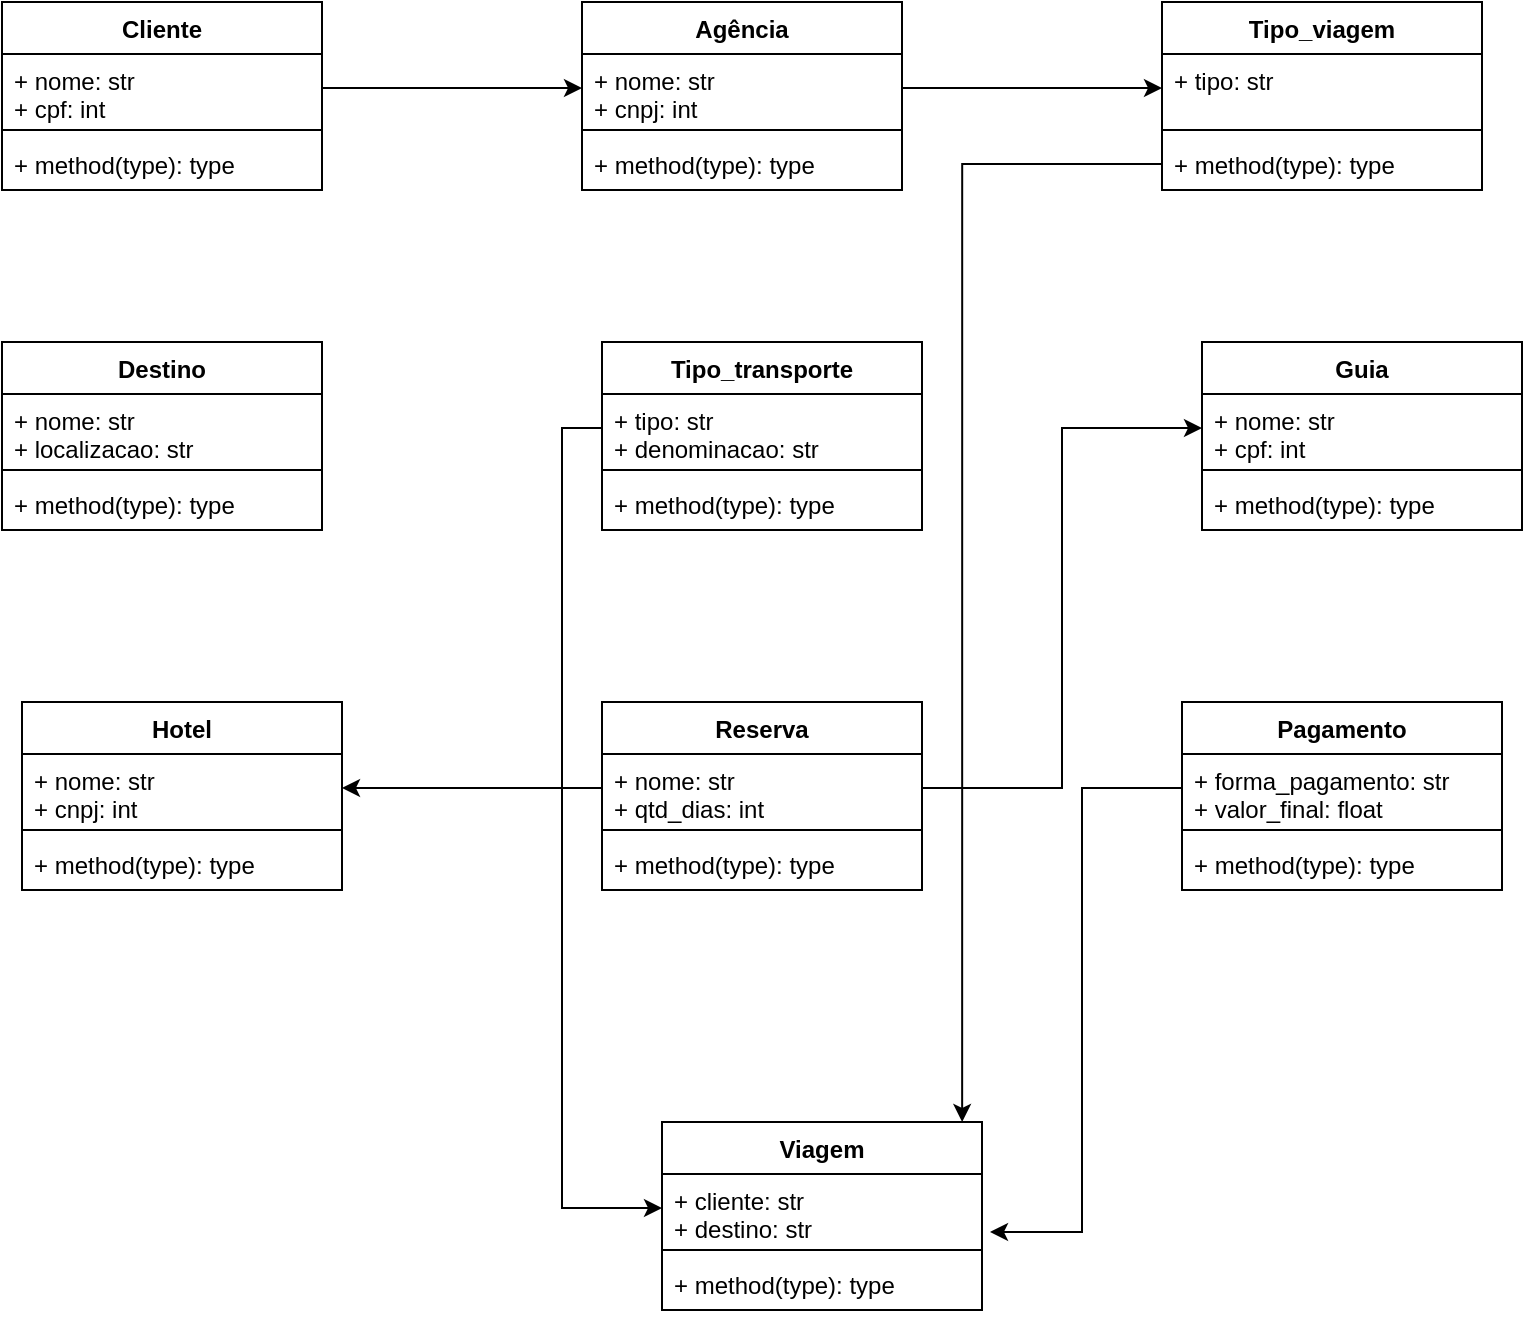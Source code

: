 <mxfile version="12.3.3" type="github" pages="1"><diagram id="gFwAD4ZeugRof1Ww6_kV" name="Page-1"><mxGraphModel dx="1422" dy="718" grid="1" gridSize="10" guides="1" tooltips="1" connect="1" arrows="1" fold="1" page="1" pageScale="1" pageWidth="827" pageHeight="1169" math="0" shadow="0"><root><mxCell id="0"/><mxCell id="1" parent="0"/><mxCell id="jPNRGaK3w7g55N7c6DI9-1" value="Cliente" style="swimlane;fontStyle=1;align=center;verticalAlign=top;childLayout=stackLayout;horizontal=1;startSize=26;horizontalStack=0;resizeParent=1;resizeParentMax=0;resizeLast=0;collapsible=1;marginBottom=0;" vertex="1" parent="1"><mxGeometry x="20" y="20" width="160" height="94" as="geometry"/></mxCell><mxCell id="jPNRGaK3w7g55N7c6DI9-2" value="+ nome: str&#10;+ cpf: int" style="text;strokeColor=none;fillColor=none;align=left;verticalAlign=top;spacingLeft=4;spacingRight=4;overflow=hidden;rotatable=0;points=[[0,0.5],[1,0.5]];portConstraint=eastwest;" vertex="1" parent="jPNRGaK3w7g55N7c6DI9-1"><mxGeometry y="26" width="160" height="34" as="geometry"/></mxCell><mxCell id="jPNRGaK3w7g55N7c6DI9-3" value="" style="line;strokeWidth=1;fillColor=none;align=left;verticalAlign=middle;spacingTop=-1;spacingLeft=3;spacingRight=3;rotatable=0;labelPosition=right;points=[];portConstraint=eastwest;" vertex="1" parent="jPNRGaK3w7g55N7c6DI9-1"><mxGeometry y="60" width="160" height="8" as="geometry"/></mxCell><mxCell id="jPNRGaK3w7g55N7c6DI9-4" value="+ method(type): type" style="text;strokeColor=none;fillColor=none;align=left;verticalAlign=top;spacingLeft=4;spacingRight=4;overflow=hidden;rotatable=0;points=[[0,0.5],[1,0.5]];portConstraint=eastwest;" vertex="1" parent="jPNRGaK3w7g55N7c6DI9-1"><mxGeometry y="68" width="160" height="26" as="geometry"/></mxCell><mxCell id="jPNRGaK3w7g55N7c6DI9-5" value="Agência" style="swimlane;fontStyle=1;align=center;verticalAlign=top;childLayout=stackLayout;horizontal=1;startSize=26;horizontalStack=0;resizeParent=1;resizeParentMax=0;resizeLast=0;collapsible=1;marginBottom=0;" vertex="1" parent="1"><mxGeometry x="310" y="20" width="160" height="94" as="geometry"/></mxCell><mxCell id="jPNRGaK3w7g55N7c6DI9-6" value="+ nome: str&#10;+ cnpj: int" style="text;strokeColor=none;fillColor=none;align=left;verticalAlign=top;spacingLeft=4;spacingRight=4;overflow=hidden;rotatable=0;points=[[0,0.5],[1,0.5]];portConstraint=eastwest;" vertex="1" parent="jPNRGaK3w7g55N7c6DI9-5"><mxGeometry y="26" width="160" height="34" as="geometry"/></mxCell><mxCell id="jPNRGaK3w7g55N7c6DI9-7" value="" style="line;strokeWidth=1;fillColor=none;align=left;verticalAlign=middle;spacingTop=-1;spacingLeft=3;spacingRight=3;rotatable=0;labelPosition=right;points=[];portConstraint=eastwest;" vertex="1" parent="jPNRGaK3w7g55N7c6DI9-5"><mxGeometry y="60" width="160" height="8" as="geometry"/></mxCell><mxCell id="jPNRGaK3w7g55N7c6DI9-8" value="+ method(type): type" style="text;strokeColor=none;fillColor=none;align=left;verticalAlign=top;spacingLeft=4;spacingRight=4;overflow=hidden;rotatable=0;points=[[0,0.5],[1,0.5]];portConstraint=eastwest;" vertex="1" parent="jPNRGaK3w7g55N7c6DI9-5"><mxGeometry y="68" width="160" height="26" as="geometry"/></mxCell><mxCell id="jPNRGaK3w7g55N7c6DI9-9" value="Destino" style="swimlane;fontStyle=1;align=center;verticalAlign=top;childLayout=stackLayout;horizontal=1;startSize=26;horizontalStack=0;resizeParent=1;resizeParentMax=0;resizeLast=0;collapsible=1;marginBottom=0;" vertex="1" parent="1"><mxGeometry x="20" y="190" width="160" height="94" as="geometry"/></mxCell><mxCell id="jPNRGaK3w7g55N7c6DI9-10" value="+ nome: str&#10;+ localizacao: str" style="text;strokeColor=none;fillColor=none;align=left;verticalAlign=top;spacingLeft=4;spacingRight=4;overflow=hidden;rotatable=0;points=[[0,0.5],[1,0.5]];portConstraint=eastwest;" vertex="1" parent="jPNRGaK3w7g55N7c6DI9-9"><mxGeometry y="26" width="160" height="34" as="geometry"/></mxCell><mxCell id="jPNRGaK3w7g55N7c6DI9-11" value="" style="line;strokeWidth=1;fillColor=none;align=left;verticalAlign=middle;spacingTop=-1;spacingLeft=3;spacingRight=3;rotatable=0;labelPosition=right;points=[];portConstraint=eastwest;" vertex="1" parent="jPNRGaK3w7g55N7c6DI9-9"><mxGeometry y="60" width="160" height="8" as="geometry"/></mxCell><mxCell id="jPNRGaK3w7g55N7c6DI9-12" value="+ method(type): type" style="text;strokeColor=none;fillColor=none;align=left;verticalAlign=top;spacingLeft=4;spacingRight=4;overflow=hidden;rotatable=0;points=[[0,0.5],[1,0.5]];portConstraint=eastwest;" vertex="1" parent="jPNRGaK3w7g55N7c6DI9-9"><mxGeometry y="68" width="160" height="26" as="geometry"/></mxCell><mxCell id="jPNRGaK3w7g55N7c6DI9-13" value="Tipo_transporte" style="swimlane;fontStyle=1;align=center;verticalAlign=top;childLayout=stackLayout;horizontal=1;startSize=26;horizontalStack=0;resizeParent=1;resizeParentMax=0;resizeLast=0;collapsible=1;marginBottom=0;" vertex="1" parent="1"><mxGeometry x="320" y="190" width="160" height="94" as="geometry"/></mxCell><mxCell id="jPNRGaK3w7g55N7c6DI9-14" value="+ tipo: str&#10;+ denominacao: str" style="text;strokeColor=none;fillColor=none;align=left;verticalAlign=top;spacingLeft=4;spacingRight=4;overflow=hidden;rotatable=0;points=[[0,0.5],[1,0.5]];portConstraint=eastwest;" vertex="1" parent="jPNRGaK3w7g55N7c6DI9-13"><mxGeometry y="26" width="160" height="34" as="geometry"/></mxCell><mxCell id="jPNRGaK3w7g55N7c6DI9-15" value="" style="line;strokeWidth=1;fillColor=none;align=left;verticalAlign=middle;spacingTop=-1;spacingLeft=3;spacingRight=3;rotatable=0;labelPosition=right;points=[];portConstraint=eastwest;" vertex="1" parent="jPNRGaK3w7g55N7c6DI9-13"><mxGeometry y="60" width="160" height="8" as="geometry"/></mxCell><mxCell id="jPNRGaK3w7g55N7c6DI9-16" value="+ method(type): type" style="text;strokeColor=none;fillColor=none;align=left;verticalAlign=top;spacingLeft=4;spacingRight=4;overflow=hidden;rotatable=0;points=[[0,0.5],[1,0.5]];portConstraint=eastwest;" vertex="1" parent="jPNRGaK3w7g55N7c6DI9-13"><mxGeometry y="68" width="160" height="26" as="geometry"/></mxCell><mxCell id="jPNRGaK3w7g55N7c6DI9-17" value="Hotel" style="swimlane;fontStyle=1;align=center;verticalAlign=top;childLayout=stackLayout;horizontal=1;startSize=26;horizontalStack=0;resizeParent=1;resizeParentMax=0;resizeLast=0;collapsible=1;marginBottom=0;" vertex="1" parent="1"><mxGeometry x="30" y="370" width="160" height="94" as="geometry"/></mxCell><mxCell id="jPNRGaK3w7g55N7c6DI9-18" value="+ nome: str&#10;+ cnpj: int" style="text;strokeColor=none;fillColor=none;align=left;verticalAlign=top;spacingLeft=4;spacingRight=4;overflow=hidden;rotatable=0;points=[[0,0.5],[1,0.5]];portConstraint=eastwest;" vertex="1" parent="jPNRGaK3w7g55N7c6DI9-17"><mxGeometry y="26" width="160" height="34" as="geometry"/></mxCell><mxCell id="jPNRGaK3w7g55N7c6DI9-19" value="" style="line;strokeWidth=1;fillColor=none;align=left;verticalAlign=middle;spacingTop=-1;spacingLeft=3;spacingRight=3;rotatable=0;labelPosition=right;points=[];portConstraint=eastwest;" vertex="1" parent="jPNRGaK3w7g55N7c6DI9-17"><mxGeometry y="60" width="160" height="8" as="geometry"/></mxCell><mxCell id="jPNRGaK3w7g55N7c6DI9-20" value="+ method(type): type" style="text;strokeColor=none;fillColor=none;align=left;verticalAlign=top;spacingLeft=4;spacingRight=4;overflow=hidden;rotatable=0;points=[[0,0.5],[1,0.5]];portConstraint=eastwest;" vertex="1" parent="jPNRGaK3w7g55N7c6DI9-17"><mxGeometry y="68" width="160" height="26" as="geometry"/></mxCell><mxCell id="jPNRGaK3w7g55N7c6DI9-21" value="Reserva" style="swimlane;fontStyle=1;align=center;verticalAlign=top;childLayout=stackLayout;horizontal=1;startSize=26;horizontalStack=0;resizeParent=1;resizeParentMax=0;resizeLast=0;collapsible=1;marginBottom=0;" vertex="1" parent="1"><mxGeometry x="320" y="370" width="160" height="94" as="geometry"/></mxCell><mxCell id="jPNRGaK3w7g55N7c6DI9-22" value="+ nome: str&#10;+ qtd_dias: int" style="text;strokeColor=none;fillColor=none;align=left;verticalAlign=top;spacingLeft=4;spacingRight=4;overflow=hidden;rotatable=0;points=[[0,0.5],[1,0.5]];portConstraint=eastwest;" vertex="1" parent="jPNRGaK3w7g55N7c6DI9-21"><mxGeometry y="26" width="160" height="34" as="geometry"/></mxCell><mxCell id="jPNRGaK3w7g55N7c6DI9-23" value="" style="line;strokeWidth=1;fillColor=none;align=left;verticalAlign=middle;spacingTop=-1;spacingLeft=3;spacingRight=3;rotatable=0;labelPosition=right;points=[];portConstraint=eastwest;" vertex="1" parent="jPNRGaK3w7g55N7c6DI9-21"><mxGeometry y="60" width="160" height="8" as="geometry"/></mxCell><mxCell id="jPNRGaK3w7g55N7c6DI9-24" value="+ method(type): type" style="text;strokeColor=none;fillColor=none;align=left;verticalAlign=top;spacingLeft=4;spacingRight=4;overflow=hidden;rotatable=0;points=[[0,0.5],[1,0.5]];portConstraint=eastwest;" vertex="1" parent="jPNRGaK3w7g55N7c6DI9-21"><mxGeometry y="68" width="160" height="26" as="geometry"/></mxCell><mxCell id="jPNRGaK3w7g55N7c6DI9-25" value="Tipo_viagem" style="swimlane;fontStyle=1;align=center;verticalAlign=top;childLayout=stackLayout;horizontal=1;startSize=26;horizontalStack=0;resizeParent=1;resizeParentMax=0;resizeLast=0;collapsible=1;marginBottom=0;" vertex="1" parent="1"><mxGeometry x="600" y="20" width="160" height="94" as="geometry"/></mxCell><mxCell id="jPNRGaK3w7g55N7c6DI9-26" value="+ tipo: str" style="text;strokeColor=none;fillColor=none;align=left;verticalAlign=top;spacingLeft=4;spacingRight=4;overflow=hidden;rotatable=0;points=[[0,0.5],[1,0.5]];portConstraint=eastwest;" vertex="1" parent="jPNRGaK3w7g55N7c6DI9-25"><mxGeometry y="26" width="160" height="34" as="geometry"/></mxCell><mxCell id="jPNRGaK3w7g55N7c6DI9-27" value="" style="line;strokeWidth=1;fillColor=none;align=left;verticalAlign=middle;spacingTop=-1;spacingLeft=3;spacingRight=3;rotatable=0;labelPosition=right;points=[];portConstraint=eastwest;" vertex="1" parent="jPNRGaK3w7g55N7c6DI9-25"><mxGeometry y="60" width="160" height="8" as="geometry"/></mxCell><mxCell id="jPNRGaK3w7g55N7c6DI9-28" value="+ method(type): type" style="text;strokeColor=none;fillColor=none;align=left;verticalAlign=top;spacingLeft=4;spacingRight=4;overflow=hidden;rotatable=0;points=[[0,0.5],[1,0.5]];portConstraint=eastwest;" vertex="1" parent="jPNRGaK3w7g55N7c6DI9-25"><mxGeometry y="68" width="160" height="26" as="geometry"/></mxCell><mxCell id="jPNRGaK3w7g55N7c6DI9-29" value="Guia" style="swimlane;fontStyle=1;align=center;verticalAlign=top;childLayout=stackLayout;horizontal=1;startSize=26;horizontalStack=0;resizeParent=1;resizeParentMax=0;resizeLast=0;collapsible=1;marginBottom=0;" vertex="1" parent="1"><mxGeometry x="620" y="190" width="160" height="94" as="geometry"/></mxCell><mxCell id="jPNRGaK3w7g55N7c6DI9-30" value="+ nome: str&#10;+ cpf: int" style="text;strokeColor=none;fillColor=none;align=left;verticalAlign=top;spacingLeft=4;spacingRight=4;overflow=hidden;rotatable=0;points=[[0,0.5],[1,0.5]];portConstraint=eastwest;" vertex="1" parent="jPNRGaK3w7g55N7c6DI9-29"><mxGeometry y="26" width="160" height="34" as="geometry"/></mxCell><mxCell id="jPNRGaK3w7g55N7c6DI9-31" value="" style="line;strokeWidth=1;fillColor=none;align=left;verticalAlign=middle;spacingTop=-1;spacingLeft=3;spacingRight=3;rotatable=0;labelPosition=right;points=[];portConstraint=eastwest;" vertex="1" parent="jPNRGaK3w7g55N7c6DI9-29"><mxGeometry y="60" width="160" height="8" as="geometry"/></mxCell><mxCell id="jPNRGaK3w7g55N7c6DI9-32" value="+ method(type): type" style="text;strokeColor=none;fillColor=none;align=left;verticalAlign=top;spacingLeft=4;spacingRight=4;overflow=hidden;rotatable=0;points=[[0,0.5],[1,0.5]];portConstraint=eastwest;" vertex="1" parent="jPNRGaK3w7g55N7c6DI9-29"><mxGeometry y="68" width="160" height="26" as="geometry"/></mxCell><mxCell id="jPNRGaK3w7g55N7c6DI9-34" value="Pagamento" style="swimlane;fontStyle=1;align=center;verticalAlign=top;childLayout=stackLayout;horizontal=1;startSize=26;horizontalStack=0;resizeParent=1;resizeParentMax=0;resizeLast=0;collapsible=1;marginBottom=0;" vertex="1" parent="1"><mxGeometry x="610" y="370" width="160" height="94" as="geometry"/></mxCell><mxCell id="jPNRGaK3w7g55N7c6DI9-35" value="+ forma_pagamento: str&#10;+ valor_final: float" style="text;strokeColor=none;fillColor=none;align=left;verticalAlign=top;spacingLeft=4;spacingRight=4;overflow=hidden;rotatable=0;points=[[0,0.5],[1,0.5]];portConstraint=eastwest;" vertex="1" parent="jPNRGaK3w7g55N7c6DI9-34"><mxGeometry y="26" width="160" height="34" as="geometry"/></mxCell><mxCell id="jPNRGaK3w7g55N7c6DI9-36" value="" style="line;strokeWidth=1;fillColor=none;align=left;verticalAlign=middle;spacingTop=-1;spacingLeft=3;spacingRight=3;rotatable=0;labelPosition=right;points=[];portConstraint=eastwest;" vertex="1" parent="jPNRGaK3w7g55N7c6DI9-34"><mxGeometry y="60" width="160" height="8" as="geometry"/></mxCell><mxCell id="jPNRGaK3w7g55N7c6DI9-37" value="+ method(type): type" style="text;strokeColor=none;fillColor=none;align=left;verticalAlign=top;spacingLeft=4;spacingRight=4;overflow=hidden;rotatable=0;points=[[0,0.5],[1,0.5]];portConstraint=eastwest;" vertex="1" parent="jPNRGaK3w7g55N7c6DI9-34"><mxGeometry y="68" width="160" height="26" as="geometry"/></mxCell><mxCell id="jPNRGaK3w7g55N7c6DI9-42" value="Viagem" style="swimlane;fontStyle=1;align=center;verticalAlign=top;childLayout=stackLayout;horizontal=1;startSize=26;horizontalStack=0;resizeParent=1;resizeParentMax=0;resizeLast=0;collapsible=1;marginBottom=0;" vertex="1" parent="1"><mxGeometry x="350" y="580" width="160" height="94" as="geometry"/></mxCell><mxCell id="jPNRGaK3w7g55N7c6DI9-43" value="+ cliente: str&#10;+ destino: str" style="text;strokeColor=none;fillColor=none;align=left;verticalAlign=top;spacingLeft=4;spacingRight=4;overflow=hidden;rotatable=0;points=[[0,0.5],[1,0.5]];portConstraint=eastwest;" vertex="1" parent="jPNRGaK3w7g55N7c6DI9-42"><mxGeometry y="26" width="160" height="34" as="geometry"/></mxCell><mxCell id="jPNRGaK3w7g55N7c6DI9-44" value="" style="line;strokeWidth=1;fillColor=none;align=left;verticalAlign=middle;spacingTop=-1;spacingLeft=3;spacingRight=3;rotatable=0;labelPosition=right;points=[];portConstraint=eastwest;" vertex="1" parent="jPNRGaK3w7g55N7c6DI9-42"><mxGeometry y="60" width="160" height="8" as="geometry"/></mxCell><mxCell id="jPNRGaK3w7g55N7c6DI9-45" value="+ method(type): type" style="text;strokeColor=none;fillColor=none;align=left;verticalAlign=top;spacingLeft=4;spacingRight=4;overflow=hidden;rotatable=0;points=[[0,0.5],[1,0.5]];portConstraint=eastwest;" vertex="1" parent="jPNRGaK3w7g55N7c6DI9-42"><mxGeometry y="68" width="160" height="26" as="geometry"/></mxCell><mxCell id="jPNRGaK3w7g55N7c6DI9-46" style="edgeStyle=orthogonalEdgeStyle;rounded=0;orthogonalLoop=1;jettySize=auto;html=1;exitX=1;exitY=0.5;exitDx=0;exitDy=0;entryX=0;entryY=0.5;entryDx=0;entryDy=0;" edge="1" parent="1" source="jPNRGaK3w7g55N7c6DI9-2" target="jPNRGaK3w7g55N7c6DI9-6"><mxGeometry relative="1" as="geometry"/></mxCell><mxCell id="jPNRGaK3w7g55N7c6DI9-47" style="edgeStyle=orthogonalEdgeStyle;rounded=0;orthogonalLoop=1;jettySize=auto;html=1;exitX=1;exitY=0.5;exitDx=0;exitDy=0;entryX=0;entryY=0.5;entryDx=0;entryDy=0;" edge="1" parent="1" source="jPNRGaK3w7g55N7c6DI9-6" target="jPNRGaK3w7g55N7c6DI9-26"><mxGeometry relative="1" as="geometry"/></mxCell><mxCell id="jPNRGaK3w7g55N7c6DI9-48" style="edgeStyle=orthogonalEdgeStyle;rounded=0;orthogonalLoop=1;jettySize=auto;html=1;exitX=0;exitY=0.5;exitDx=0;exitDy=0;entryX=1;entryY=0.5;entryDx=0;entryDy=0;" edge="1" parent="1" source="jPNRGaK3w7g55N7c6DI9-22" target="jPNRGaK3w7g55N7c6DI9-18"><mxGeometry relative="1" as="geometry"><mxPoint x="200" y="413" as="targetPoint"/></mxGeometry></mxCell><mxCell id="jPNRGaK3w7g55N7c6DI9-49" style="edgeStyle=orthogonalEdgeStyle;rounded=0;orthogonalLoop=1;jettySize=auto;html=1;exitX=1;exitY=0.5;exitDx=0;exitDy=0;entryX=0;entryY=0.5;entryDx=0;entryDy=0;" edge="1" parent="1" source="jPNRGaK3w7g55N7c6DI9-22" target="jPNRGaK3w7g55N7c6DI9-30"><mxGeometry relative="1" as="geometry"/></mxCell><mxCell id="jPNRGaK3w7g55N7c6DI9-50" style="edgeStyle=orthogonalEdgeStyle;rounded=0;orthogonalLoop=1;jettySize=auto;html=1;exitX=0;exitY=0.5;exitDx=0;exitDy=0;entryX=0;entryY=0.5;entryDx=0;entryDy=0;" edge="1" parent="1" source="jPNRGaK3w7g55N7c6DI9-14" target="jPNRGaK3w7g55N7c6DI9-43"><mxGeometry relative="1" as="geometry"/></mxCell><mxCell id="jPNRGaK3w7g55N7c6DI9-51" style="edgeStyle=orthogonalEdgeStyle;rounded=0;orthogonalLoop=1;jettySize=auto;html=1;exitX=0;exitY=0.5;exitDx=0;exitDy=0;entryX=1.025;entryY=0.853;entryDx=0;entryDy=0;entryPerimeter=0;" edge="1" parent="1" source="jPNRGaK3w7g55N7c6DI9-35" target="jPNRGaK3w7g55N7c6DI9-43"><mxGeometry relative="1" as="geometry"/></mxCell><mxCell id="jPNRGaK3w7g55N7c6DI9-53" style="edgeStyle=orthogonalEdgeStyle;rounded=0;orthogonalLoop=1;jettySize=auto;html=1;exitX=0;exitY=0.5;exitDx=0;exitDy=0;entryX=0.938;entryY=0;entryDx=0;entryDy=0;entryPerimeter=0;" edge="1" parent="1" source="jPNRGaK3w7g55N7c6DI9-28" target="jPNRGaK3w7g55N7c6DI9-42"><mxGeometry relative="1" as="geometry"/></mxCell></root></mxGraphModel></diagram></mxfile>